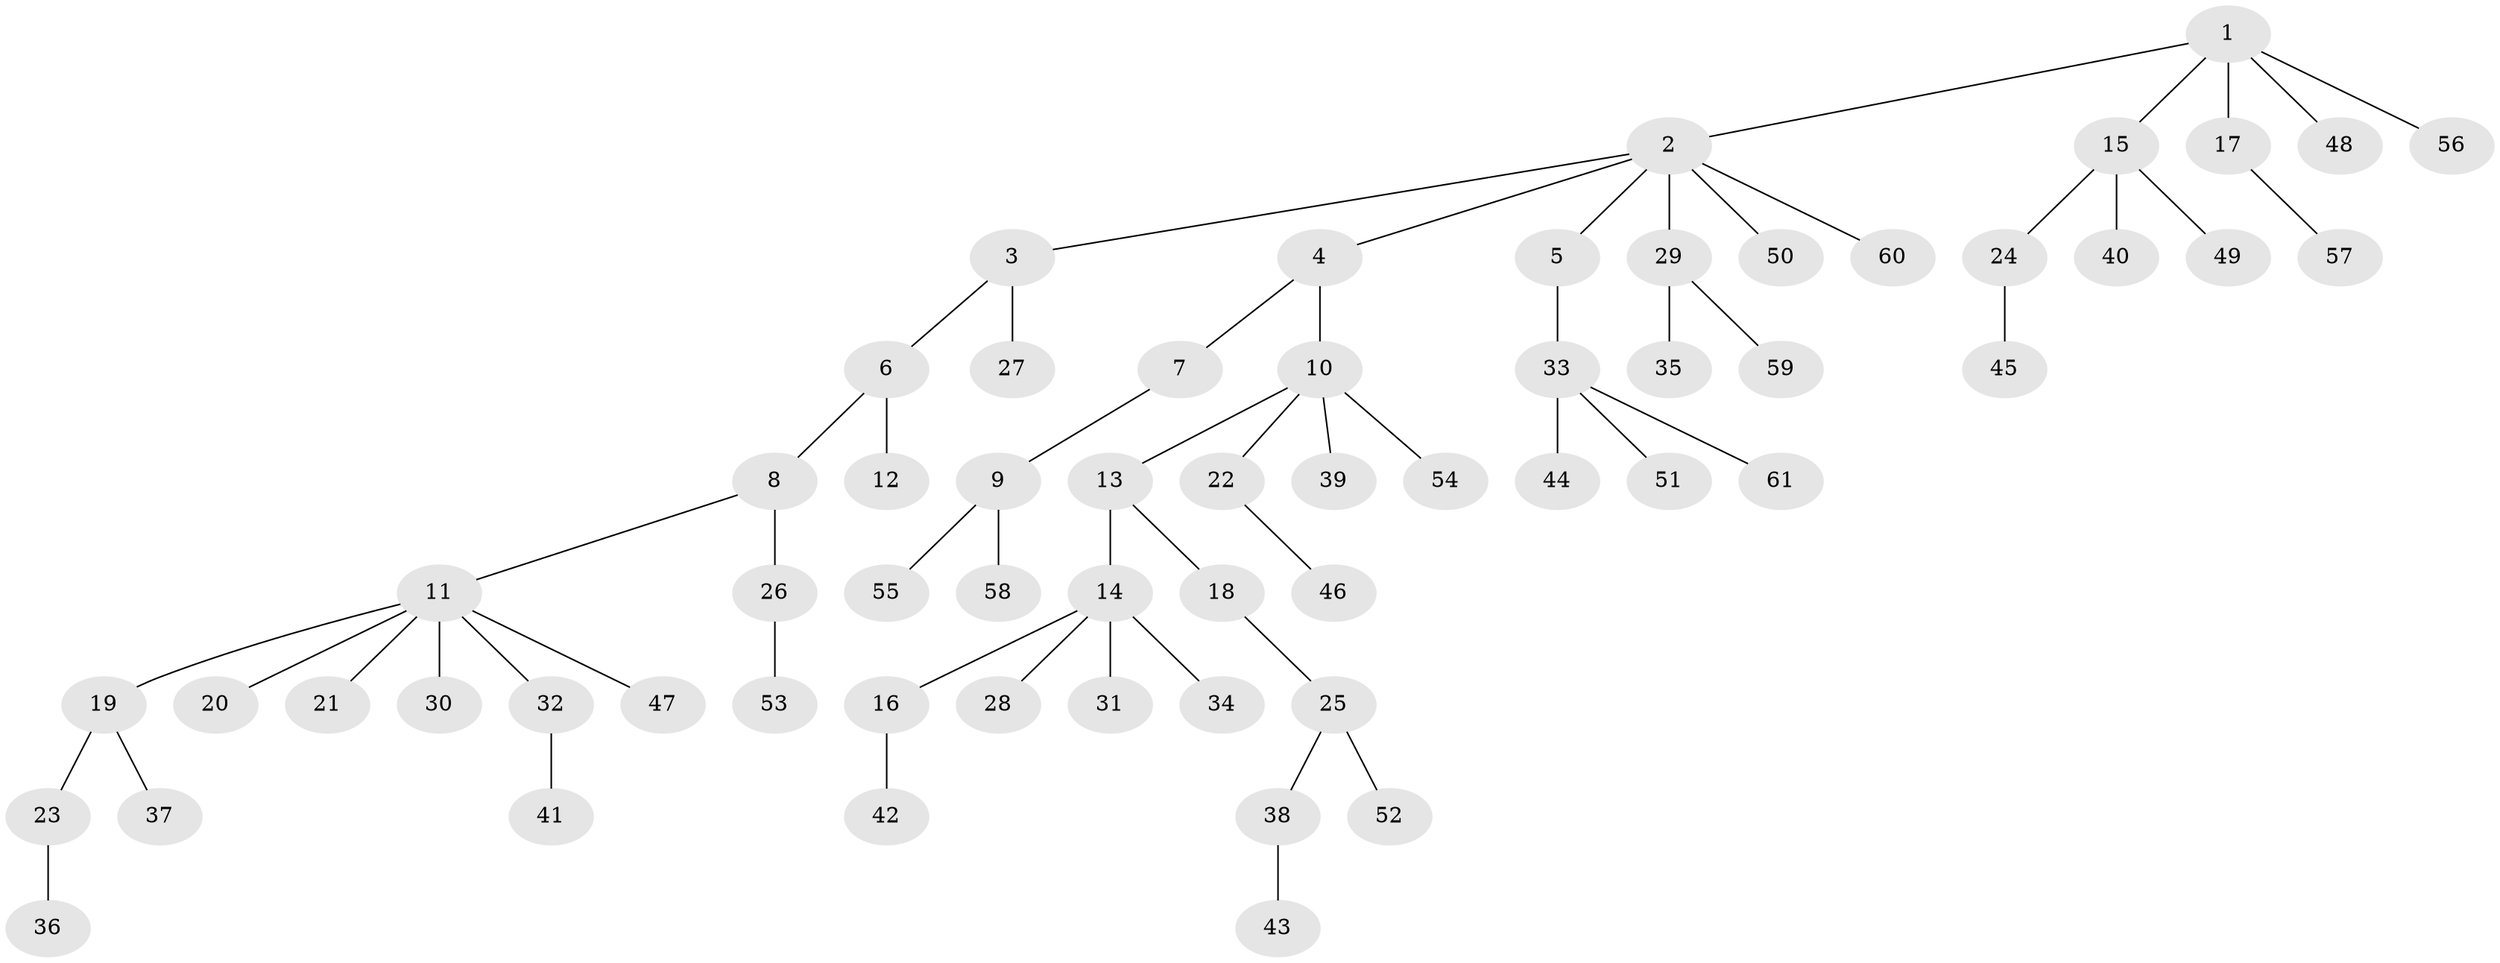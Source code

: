 // coarse degree distribution, {1: 0.6428571428571429, 2: 0.21428571428571427, 4: 0.047619047619047616, 7: 0.023809523809523808, 6: 0.047619047619047616, 10: 0.023809523809523808}
// Generated by graph-tools (version 1.1) at 2025/56/03/04/25 21:56:28]
// undirected, 61 vertices, 60 edges
graph export_dot {
graph [start="1"]
  node [color=gray90,style=filled];
  1;
  2;
  3;
  4;
  5;
  6;
  7;
  8;
  9;
  10;
  11;
  12;
  13;
  14;
  15;
  16;
  17;
  18;
  19;
  20;
  21;
  22;
  23;
  24;
  25;
  26;
  27;
  28;
  29;
  30;
  31;
  32;
  33;
  34;
  35;
  36;
  37;
  38;
  39;
  40;
  41;
  42;
  43;
  44;
  45;
  46;
  47;
  48;
  49;
  50;
  51;
  52;
  53;
  54;
  55;
  56;
  57;
  58;
  59;
  60;
  61;
  1 -- 2;
  1 -- 15;
  1 -- 17;
  1 -- 48;
  1 -- 56;
  2 -- 3;
  2 -- 4;
  2 -- 5;
  2 -- 29;
  2 -- 50;
  2 -- 60;
  3 -- 6;
  3 -- 27;
  4 -- 7;
  4 -- 10;
  5 -- 33;
  6 -- 8;
  6 -- 12;
  7 -- 9;
  8 -- 11;
  8 -- 26;
  9 -- 55;
  9 -- 58;
  10 -- 13;
  10 -- 22;
  10 -- 39;
  10 -- 54;
  11 -- 19;
  11 -- 20;
  11 -- 21;
  11 -- 30;
  11 -- 32;
  11 -- 47;
  13 -- 14;
  13 -- 18;
  14 -- 16;
  14 -- 28;
  14 -- 31;
  14 -- 34;
  15 -- 24;
  15 -- 40;
  15 -- 49;
  16 -- 42;
  17 -- 57;
  18 -- 25;
  19 -- 23;
  19 -- 37;
  22 -- 46;
  23 -- 36;
  24 -- 45;
  25 -- 38;
  25 -- 52;
  26 -- 53;
  29 -- 35;
  29 -- 59;
  32 -- 41;
  33 -- 44;
  33 -- 51;
  33 -- 61;
  38 -- 43;
}
